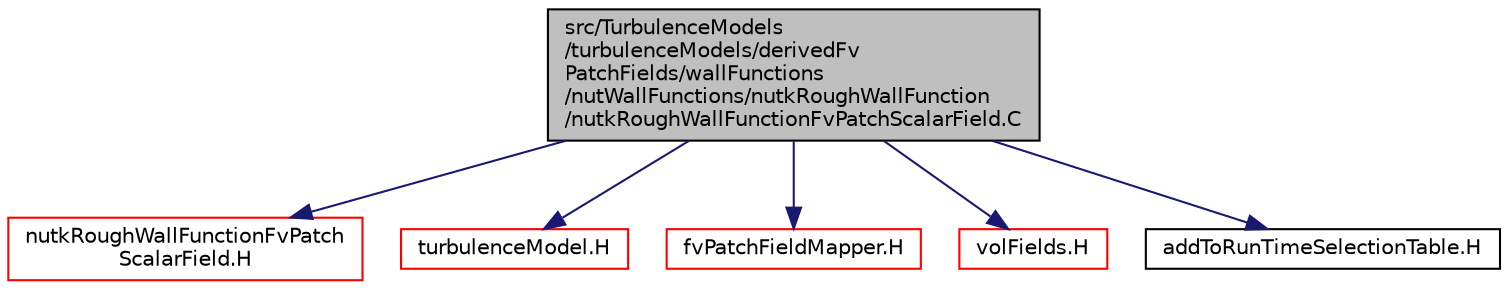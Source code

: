 digraph "src/TurbulenceModels/turbulenceModels/derivedFvPatchFields/wallFunctions/nutWallFunctions/nutkRoughWallFunction/nutkRoughWallFunctionFvPatchScalarField.C"
{
  bgcolor="transparent";
  edge [fontname="Helvetica",fontsize="10",labelfontname="Helvetica",labelfontsize="10"];
  node [fontname="Helvetica",fontsize="10",shape=record];
  Node0 [label="src/TurbulenceModels\l/turbulenceModels/derivedFv\lPatchFields/wallFunctions\l/nutWallFunctions/nutkRoughWallFunction\l/nutkRoughWallFunctionFvPatchScalarField.C",height=0.2,width=0.4,color="black", fillcolor="grey75", style="filled", fontcolor="black"];
  Node0 -> Node1 [color="midnightblue",fontsize="10",style="solid",fontname="Helvetica"];
  Node1 [label="nutkRoughWallFunctionFvPatch\lScalarField.H",height=0.2,width=0.4,color="red",URL="$a17855.html"];
  Node0 -> Node209 [color="midnightblue",fontsize="10",style="solid",fontname="Helvetica"];
  Node209 [label="turbulenceModel.H",height=0.2,width=0.4,color="red",URL="$a18236.html"];
  Node0 -> Node332 [color="midnightblue",fontsize="10",style="solid",fontname="Helvetica"];
  Node332 [label="fvPatchFieldMapper.H",height=0.2,width=0.4,color="red",URL="$a02630.html"];
  Node0 -> Node225 [color="midnightblue",fontsize="10",style="solid",fontname="Helvetica"];
  Node225 [label="volFields.H",height=0.2,width=0.4,color="red",URL="$a02912.html"];
  Node0 -> Node333 [color="midnightblue",fontsize="10",style="solid",fontname="Helvetica"];
  Node333 [label="addToRunTimeSelectionTable.H",height=0.2,width=0.4,color="black",URL="$a09989.html",tooltip="Macros for easy insertion into run-time selection tables. "];
}
